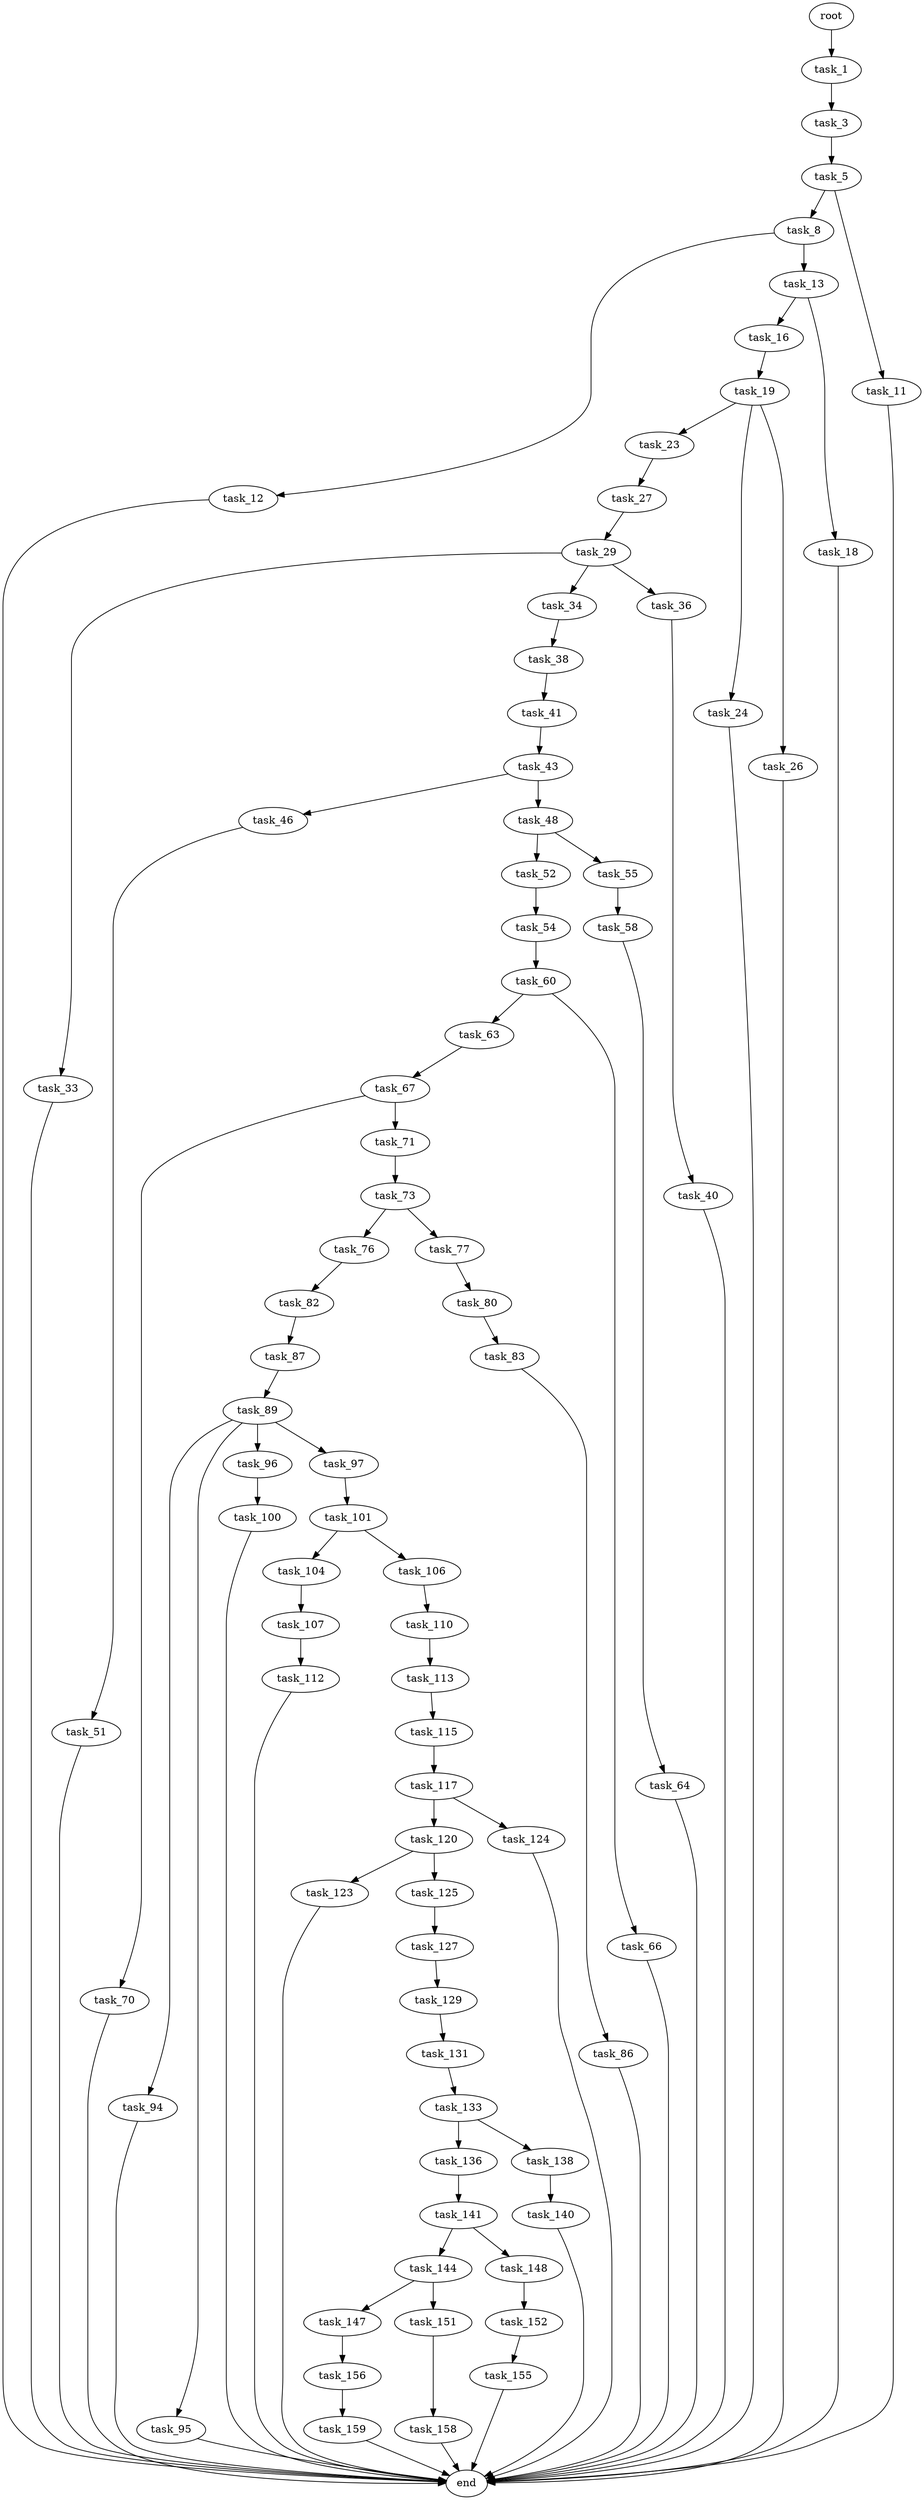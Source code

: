 digraph G {
  root [size="0.000000"];
  task_1 [size="301907360630.000000"];
  task_3 [size="549755813888.000000"];
  task_5 [size="28991029248.000000"];
  task_8 [size="6492696040.000000"];
  task_11 [size="407861884716.000000"];
  task_12 [size="29655550072.000000"];
  task_13 [size="68719476736.000000"];
  end [size="0.000000"];
  task_16 [size="3018662847.000000"];
  task_18 [size="21681424182.000000"];
  task_19 [size="368293445632.000000"];
  task_23 [size="368293445632.000000"];
  task_24 [size="8589934592.000000"];
  task_26 [size="231928233984.000000"];
  task_27 [size="145022086968.000000"];
  task_29 [size="6076707779.000000"];
  task_33 [size="22164464174.000000"];
  task_34 [size="38257061244.000000"];
  task_36 [size="316518174384.000000"];
  task_38 [size="434529378950.000000"];
  task_40 [size="45552419791.000000"];
  task_41 [size="248564115828.000000"];
  task_43 [size="2079451127.000000"];
  task_46 [size="17602891466.000000"];
  task_48 [size="782757789696.000000"];
  task_51 [size="368293445632.000000"];
  task_52 [size="7413728498.000000"];
  task_55 [size="782757789696.000000"];
  task_54 [size="134217728000.000000"];
  task_60 [size="368293445632.000000"];
  task_58 [size="1411208122.000000"];
  task_64 [size="68719476736.000000"];
  task_63 [size="549755813888.000000"];
  task_66 [size="468304182985.000000"];
  task_67 [size="5096582302.000000"];
  task_70 [size="1404063111.000000"];
  task_71 [size="28991029248.000000"];
  task_73 [size="921984252791.000000"];
  task_76 [size="28991029248.000000"];
  task_77 [size="3474307989.000000"];
  task_82 [size="41224818606.000000"];
  task_80 [size="134217728000.000000"];
  task_83 [size="3472775055.000000"];
  task_87 [size="39911723954.000000"];
  task_86 [size="82098784307.000000"];
  task_89 [size="587110027098.000000"];
  task_94 [size="368293445632.000000"];
  task_95 [size="1181712381.000000"];
  task_96 [size="8589934592.000000"];
  task_97 [size="368293445632.000000"];
  task_100 [size="549755813888.000000"];
  task_101 [size="113352138756.000000"];
  task_104 [size="1140020970.000000"];
  task_106 [size="11046644046.000000"];
  task_107 [size="28991029248.000000"];
  task_110 [size="976455697.000000"];
  task_112 [size="120472024479.000000"];
  task_113 [size="14267840882.000000"];
  task_115 [size="104760657978.000000"];
  task_117 [size="782757789696.000000"];
  task_120 [size="258471722472.000000"];
  task_124 [size="652648013021.000000"];
  task_123 [size="3994294358.000000"];
  task_125 [size="941418766.000000"];
  task_127 [size="682802662132.000000"];
  task_129 [size="1377616077.000000"];
  task_131 [size="106069255103.000000"];
  task_133 [size="1073741824000.000000"];
  task_136 [size="549755813888.000000"];
  task_138 [size="368293445632.000000"];
  task_141 [size="1027496577863.000000"];
  task_140 [size="549755813888.000000"];
  task_144 [size="667624562800.000000"];
  task_148 [size="68719476736.000000"];
  task_147 [size="1216762926.000000"];
  task_151 [size="721456871094.000000"];
  task_156 [size="673116159820.000000"];
  task_152 [size="2124603068.000000"];
  task_158 [size="3175525506.000000"];
  task_155 [size="48063803359.000000"];
  task_159 [size="48547232624.000000"];

  root -> task_1 [size="1.000000"];
  task_1 -> task_3 [size="209715200.000000"];
  task_3 -> task_5 [size="536870912.000000"];
  task_5 -> task_8 [size="75497472.000000"];
  task_5 -> task_11 [size="75497472.000000"];
  task_8 -> task_12 [size="134217728.000000"];
  task_8 -> task_13 [size="134217728.000000"];
  task_11 -> end [size="1.000000"];
  task_12 -> end [size="1.000000"];
  task_13 -> task_16 [size="134217728.000000"];
  task_13 -> task_18 [size="134217728.000000"];
  task_16 -> task_19 [size="301989888.000000"];
  task_18 -> end [size="1.000000"];
  task_19 -> task_23 [size="411041792.000000"];
  task_19 -> task_24 [size="411041792.000000"];
  task_19 -> task_26 [size="411041792.000000"];
  task_23 -> task_27 [size="411041792.000000"];
  task_24 -> end [size="1.000000"];
  task_26 -> end [size="1.000000"];
  task_27 -> task_29 [size="134217728.000000"];
  task_29 -> task_33 [size="301989888.000000"];
  task_29 -> task_34 [size="301989888.000000"];
  task_29 -> task_36 [size="301989888.000000"];
  task_33 -> end [size="1.000000"];
  task_34 -> task_38 [size="838860800.000000"];
  task_36 -> task_40 [size="301989888.000000"];
  task_38 -> task_41 [size="301989888.000000"];
  task_40 -> end [size="1.000000"];
  task_41 -> task_43 [size="838860800.000000"];
  task_43 -> task_46 [size="33554432.000000"];
  task_43 -> task_48 [size="33554432.000000"];
  task_46 -> task_51 [size="33554432.000000"];
  task_48 -> task_52 [size="679477248.000000"];
  task_48 -> task_55 [size="679477248.000000"];
  task_51 -> end [size="1.000000"];
  task_52 -> task_54 [size="134217728.000000"];
  task_55 -> task_58 [size="679477248.000000"];
  task_54 -> task_60 [size="209715200.000000"];
  task_60 -> task_63 [size="411041792.000000"];
  task_60 -> task_66 [size="411041792.000000"];
  task_58 -> task_64 [size="75497472.000000"];
  task_64 -> end [size="1.000000"];
  task_63 -> task_67 [size="536870912.000000"];
  task_66 -> end [size="1.000000"];
  task_67 -> task_70 [size="301989888.000000"];
  task_67 -> task_71 [size="301989888.000000"];
  task_70 -> end [size="1.000000"];
  task_71 -> task_73 [size="75497472.000000"];
  task_73 -> task_76 [size="838860800.000000"];
  task_73 -> task_77 [size="838860800.000000"];
  task_76 -> task_82 [size="75497472.000000"];
  task_77 -> task_80 [size="75497472.000000"];
  task_82 -> task_87 [size="838860800.000000"];
  task_80 -> task_83 [size="209715200.000000"];
  task_83 -> task_86 [size="209715200.000000"];
  task_87 -> task_89 [size="33554432.000000"];
  task_86 -> end [size="1.000000"];
  task_89 -> task_94 [size="411041792.000000"];
  task_89 -> task_95 [size="411041792.000000"];
  task_89 -> task_96 [size="411041792.000000"];
  task_89 -> task_97 [size="411041792.000000"];
  task_94 -> end [size="1.000000"];
  task_95 -> end [size="1.000000"];
  task_96 -> task_100 [size="33554432.000000"];
  task_97 -> task_101 [size="411041792.000000"];
  task_100 -> end [size="1.000000"];
  task_101 -> task_104 [size="134217728.000000"];
  task_101 -> task_106 [size="134217728.000000"];
  task_104 -> task_107 [size="134217728.000000"];
  task_106 -> task_110 [size="536870912.000000"];
  task_107 -> task_112 [size="75497472.000000"];
  task_110 -> task_113 [size="33554432.000000"];
  task_112 -> end [size="1.000000"];
  task_113 -> task_115 [size="301989888.000000"];
  task_115 -> task_117 [size="75497472.000000"];
  task_117 -> task_120 [size="679477248.000000"];
  task_117 -> task_124 [size="679477248.000000"];
  task_120 -> task_123 [size="411041792.000000"];
  task_120 -> task_125 [size="411041792.000000"];
  task_124 -> end [size="1.000000"];
  task_123 -> end [size="1.000000"];
  task_125 -> task_127 [size="33554432.000000"];
  task_127 -> task_129 [size="679477248.000000"];
  task_129 -> task_131 [size="75497472.000000"];
  task_131 -> task_133 [size="411041792.000000"];
  task_133 -> task_136 [size="838860800.000000"];
  task_133 -> task_138 [size="838860800.000000"];
  task_136 -> task_141 [size="536870912.000000"];
  task_138 -> task_140 [size="411041792.000000"];
  task_141 -> task_144 [size="838860800.000000"];
  task_141 -> task_148 [size="838860800.000000"];
  task_140 -> end [size="1.000000"];
  task_144 -> task_147 [size="536870912.000000"];
  task_144 -> task_151 [size="536870912.000000"];
  task_148 -> task_152 [size="134217728.000000"];
  task_147 -> task_156 [size="33554432.000000"];
  task_151 -> task_158 [size="679477248.000000"];
  task_156 -> task_159 [size="536870912.000000"];
  task_152 -> task_155 [size="75497472.000000"];
  task_158 -> end [size="1.000000"];
  task_155 -> end [size="1.000000"];
  task_159 -> end [size="1.000000"];
}
